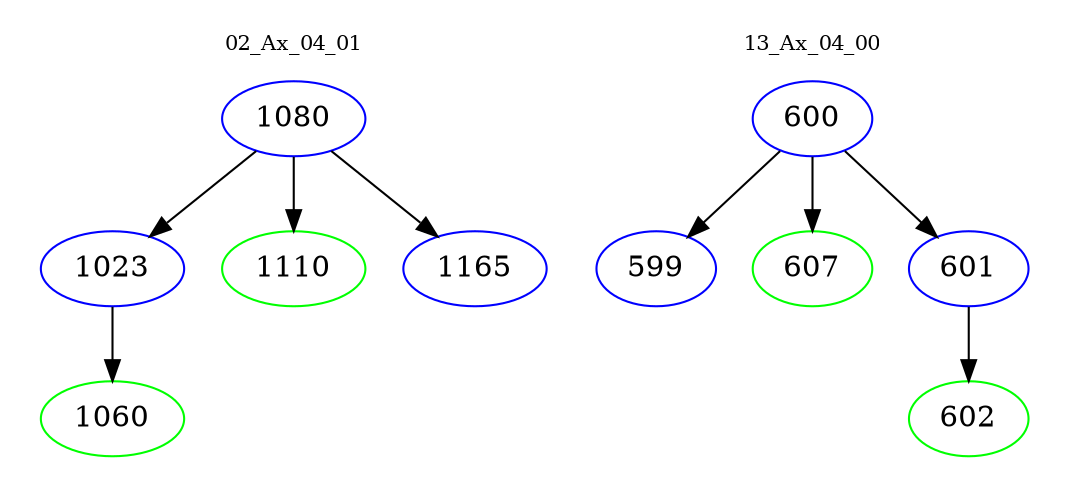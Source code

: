 digraph{
subgraph cluster_0 {
color = white
label = "02_Ax_04_01";
fontsize=10;
T0_1080 [label="1080", color="blue"]
T0_1080 -> T0_1023 [color="black"]
T0_1023 [label="1023", color="blue"]
T0_1023 -> T0_1060 [color="black"]
T0_1060 [label="1060", color="green"]
T0_1080 -> T0_1110 [color="black"]
T0_1110 [label="1110", color="green"]
T0_1080 -> T0_1165 [color="black"]
T0_1165 [label="1165", color="blue"]
}
subgraph cluster_1 {
color = white
label = "13_Ax_04_00";
fontsize=10;
T1_600 [label="600", color="blue"]
T1_600 -> T1_599 [color="black"]
T1_599 [label="599", color="blue"]
T1_600 -> T1_607 [color="black"]
T1_607 [label="607", color="green"]
T1_600 -> T1_601 [color="black"]
T1_601 [label="601", color="blue"]
T1_601 -> T1_602 [color="black"]
T1_602 [label="602", color="green"]
}
}
